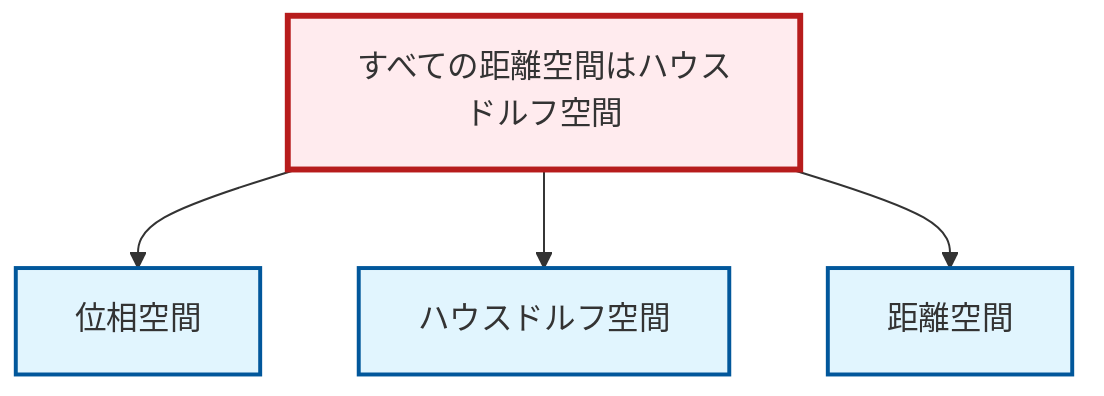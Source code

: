 graph TD
    classDef definition fill:#e1f5fe,stroke:#01579b,stroke-width:2px
    classDef theorem fill:#f3e5f5,stroke:#4a148c,stroke-width:2px
    classDef axiom fill:#fff3e0,stroke:#e65100,stroke-width:2px
    classDef example fill:#e8f5e9,stroke:#1b5e20,stroke-width:2px
    classDef current fill:#ffebee,stroke:#b71c1c,stroke-width:3px
    def-topological-space["位相空間"]:::definition
    thm-metric-hausdorff["すべての距離空間はハウスドルフ空間"]:::theorem
    def-hausdorff["ハウスドルフ空間"]:::definition
    def-metric-space["距離空間"]:::definition
    thm-metric-hausdorff --> def-topological-space
    thm-metric-hausdorff --> def-hausdorff
    thm-metric-hausdorff --> def-metric-space
    class thm-metric-hausdorff current
